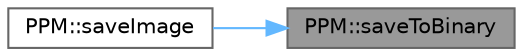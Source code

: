 digraph "PPM::saveToBinary"
{
 // INTERACTIVE_SVG=YES
 // LATEX_PDF_SIZE
  bgcolor="transparent";
  edge [fontname=Helvetica,fontsize=10,labelfontname=Helvetica,labelfontsize=10];
  node [fontname=Helvetica,fontsize=10,shape=box,height=0.2,width=0.4];
  rankdir="RL";
  Node1 [id="Node000001",label="PPM::saveToBinary",height=0.2,width=0.4,color="gray40", fillcolor="grey60", style="filled", fontcolor="black",tooltip="Saves the image's pixel data in binary format."];
  Node1 -> Node2 [id="edge1_Node000001_Node000002",dir="back",color="steelblue1",style="solid",tooltip=" "];
  Node2 [id="Node000002",label="PPM::saveImage",height=0.2,width=0.4,color="grey40", fillcolor="white", style="filled",URL="$class_p_p_m.html#a54466f17721953c9b26e9c303ccf5cf9",tooltip="Saves the provided image to a file."];
}
